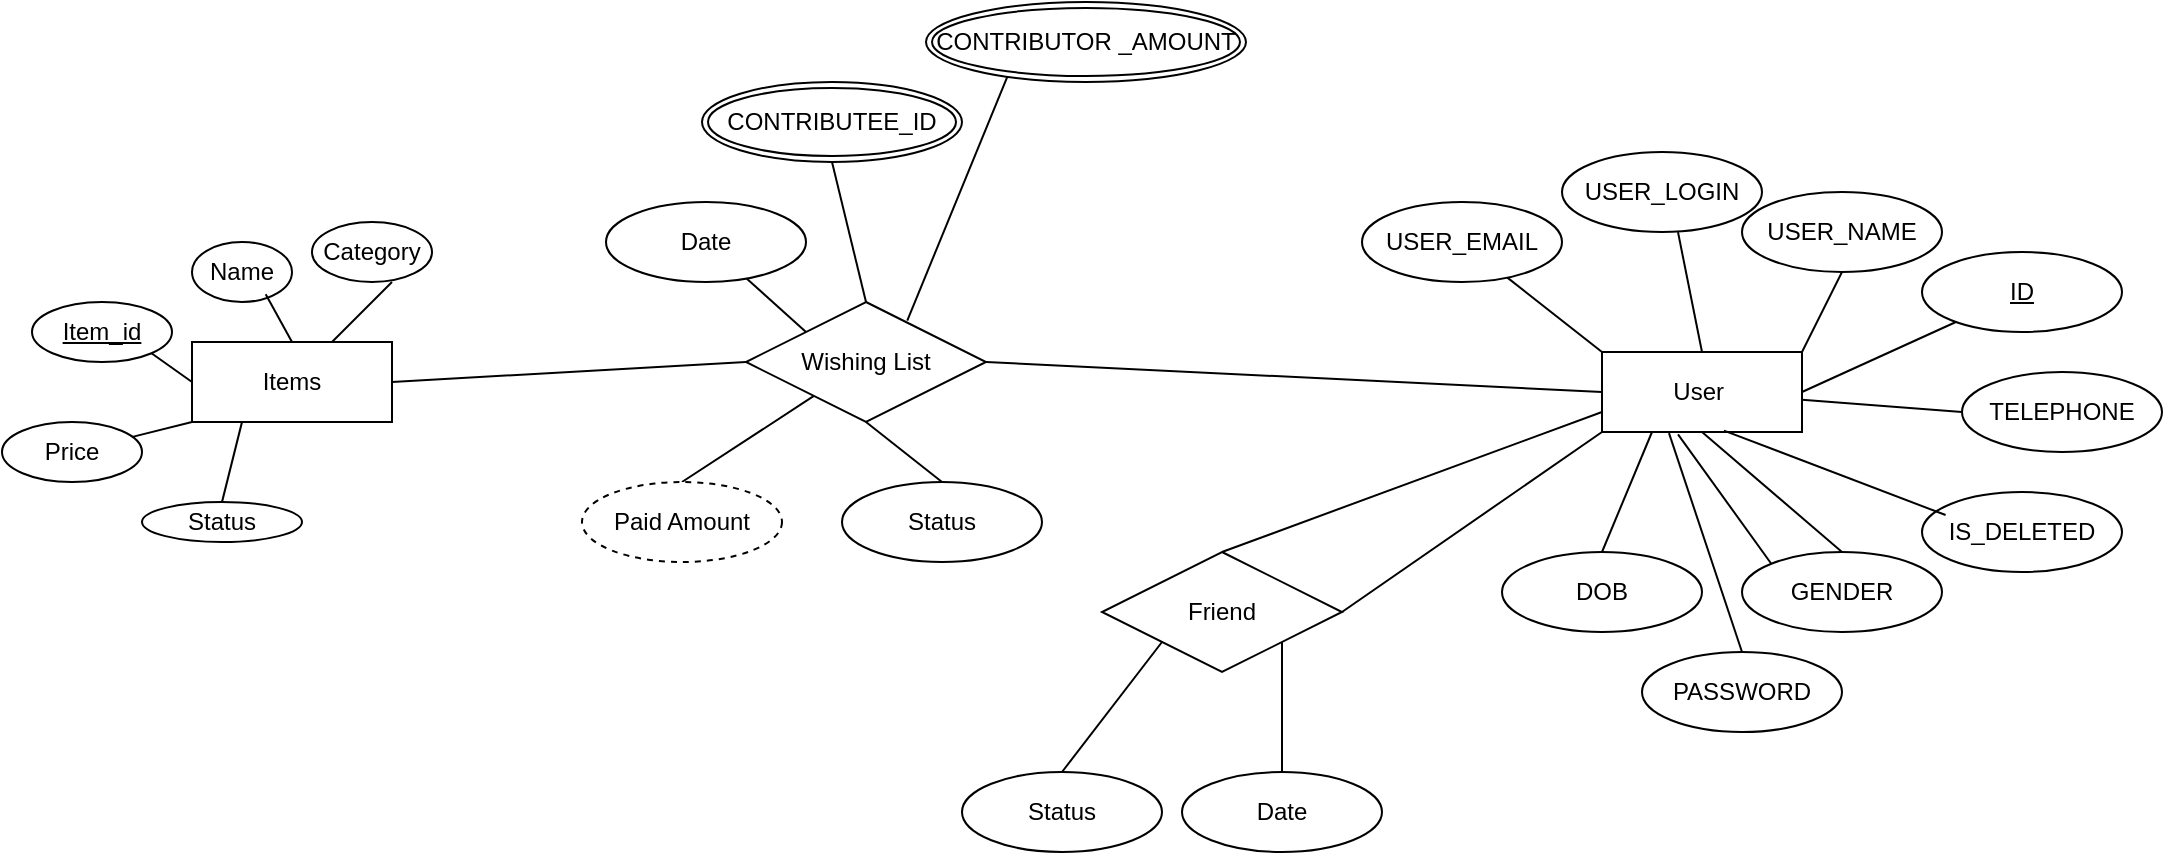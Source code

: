 <mxfile version="24.8.1">
  <diagram name="Page-1" id="WQnhvw6LS15hU7V8iBuS">
    <mxGraphModel dx="1843" dy="746" grid="1" gridSize="10" guides="1" tooltips="1" connect="1" arrows="1" fold="1" page="1" pageScale="1" pageWidth="850" pageHeight="1100" math="0" shadow="0">
      <root>
        <mxCell id="0" />
        <mxCell id="1" parent="0" />
        <mxCell id="HN1IAaa8pDN_wy_SzsMl-5" value="User&amp;nbsp;" style="whiteSpace=wrap;html=1;align=center;" vertex="1" parent="1">
          <mxGeometry x="1170" y="513" width="100" height="40" as="geometry" />
        </mxCell>
        <mxCell id="HN1IAaa8pDN_wy_SzsMl-7" value="Items" style="whiteSpace=wrap;html=1;align=center;" vertex="1" parent="1">
          <mxGeometry x="465" y="508" width="100" height="40" as="geometry" />
        </mxCell>
        <mxCell id="5CA7E_zaCp3JzvPiPu1T-2" value="&lt;u&gt;ID&lt;/u&gt;" style="ellipse;whiteSpace=wrap;html=1;align=center;" vertex="1" parent="1">
          <mxGeometry x="1330" y="463" width="100" height="40" as="geometry" />
        </mxCell>
        <mxCell id="HN1IAaa8pDN_wy_SzsMl-8" value="Name" style="ellipse;whiteSpace=wrap;html=1;align=center;" vertex="1" parent="1">
          <mxGeometry x="465" y="458" width="50" height="30" as="geometry" />
        </mxCell>
        <mxCell id="5CA7E_zaCp3JzvPiPu1T-3" value="Category" style="ellipse;whiteSpace=wrap;html=1;align=center;" vertex="1" parent="1">
          <mxGeometry x="525" y="448" width="60" height="30" as="geometry" />
        </mxCell>
        <mxCell id="HN1IAaa8pDN_wy_SzsMl-9" value="Item_id" style="ellipse;whiteSpace=wrap;html=1;align=center;fontStyle=4;" vertex="1" parent="1">
          <mxGeometry x="385" y="488" width="70" height="30" as="geometry" />
        </mxCell>
        <mxCell id="HN1IAaa8pDN_wy_SzsMl-10" value="Wishing List" style="shape=rhombus;perimeter=rhombusPerimeter;whiteSpace=wrap;html=1;align=center;" vertex="1" parent="1">
          <mxGeometry x="742" y="488" width="120" height="60" as="geometry" />
        </mxCell>
        <mxCell id="5CA7E_zaCp3JzvPiPu1T-4" value="USER_NAME" style="ellipse;whiteSpace=wrap;html=1;align=center;" vertex="1" parent="1">
          <mxGeometry x="1240" y="433" width="100" height="40" as="geometry" />
        </mxCell>
        <mxCell id="5CA7E_zaCp3JzvPiPu1T-5" value="USER_LOGIN" style="ellipse;whiteSpace=wrap;html=1;align=center;" vertex="1" parent="1">
          <mxGeometry x="1150" y="413" width="100" height="40" as="geometry" />
        </mxCell>
        <mxCell id="fvRpB46bM4rtNkM9O3gG-16" value="USER_EMAIL" style="ellipse;whiteSpace=wrap;html=1;align=center;" vertex="1" parent="1">
          <mxGeometry x="1050" y="438" width="100" height="40" as="geometry" />
        </mxCell>
        <mxCell id="oJgULsElm48sNbNnmMFv-10" value="GENDER" style="ellipse;whiteSpace=wrap;html=1;align=center;" vertex="1" parent="1">
          <mxGeometry x="1240" y="613" width="100" height="40" as="geometry" />
        </mxCell>
        <mxCell id="oJgULsElm48sNbNnmMFv-11" value="DOB" style="ellipse;whiteSpace=wrap;html=1;align=center;" vertex="1" parent="1">
          <mxGeometry x="1120" y="613" width="100" height="40" as="geometry" />
        </mxCell>
        <mxCell id="oJgULsElm48sNbNnmMFv-12" value="PASSWORD" style="ellipse;whiteSpace=wrap;html=1;align=center;" vertex="1" parent="1">
          <mxGeometry x="1190" y="663" width="100" height="40" as="geometry" />
        </mxCell>
        <mxCell id="fvRpB46bM4rtNkM9O3gG-17" value="Price" style="ellipse;whiteSpace=wrap;html=1;align=center;" vertex="1" parent="1">
          <mxGeometry x="370" y="548" width="70" height="30" as="geometry" />
        </mxCell>
        <mxCell id="oJgULsElm48sNbNnmMFv-13" value="TELEPHONE" style="ellipse;whiteSpace=wrap;html=1;align=center;" vertex="1" parent="1">
          <mxGeometry x="1350" y="523" width="100" height="40" as="geometry" />
        </mxCell>
        <mxCell id="fvRpB46bM4rtNkM9O3gG-18" value="Status" style="ellipse;whiteSpace=wrap;html=1;align=center;" vertex="1" parent="1">
          <mxGeometry x="440" y="588" width="80" height="20" as="geometry" />
        </mxCell>
        <mxCell id="oJgULsElm48sNbNnmMFv-14" value="IS_DELETED" style="ellipse;whiteSpace=wrap;html=1;align=center;" vertex="1" parent="1">
          <mxGeometry x="1330" y="583" width="100" height="40" as="geometry" />
        </mxCell>
        <mxCell id="HN1IAaa8pDN_wy_SzsMl-11" value="" style="endArrow=none;html=1;rounded=0;exitX=1;exitY=0;exitDx=0;exitDy=0;entryX=0.5;entryY=1;entryDx=0;entryDy=0;" edge="1" parent="1" source="HN1IAaa8pDN_wy_SzsMl-5" target="5CA7E_zaCp3JzvPiPu1T-4">
          <mxGeometry relative="1" as="geometry">
            <mxPoint x="1170" y="373" as="sourcePoint" />
            <mxPoint x="1330" y="373" as="targetPoint" />
          </mxGeometry>
        </mxCell>
        <mxCell id="oJgULsElm48sNbNnmMFv-18" value="" style="endArrow=none;html=1;rounded=0;entryX=0;entryY=0.5;entryDx=0;entryDy=0;" edge="1" parent="1" source="HN1IAaa8pDN_wy_SzsMl-5" target="oJgULsElm48sNbNnmMFv-13">
          <mxGeometry relative="1" as="geometry">
            <mxPoint x="1260" y="553" as="sourcePoint" />
            <mxPoint x="1290" y="483" as="targetPoint" />
          </mxGeometry>
        </mxCell>
        <mxCell id="oJgULsElm48sNbNnmMFv-19" value="" style="endArrow=none;html=1;rounded=0;exitX=0.61;exitY=0.982;exitDx=0;exitDy=0;entryX=0.118;entryY=0.288;entryDx=0;entryDy=0;entryPerimeter=0;exitPerimeter=0;" edge="1" parent="1" source="HN1IAaa8pDN_wy_SzsMl-5" target="oJgULsElm48sNbNnmMFv-14">
          <mxGeometry relative="1" as="geometry">
            <mxPoint x="1290" y="533" as="sourcePoint" />
            <mxPoint x="1300" y="493" as="targetPoint" />
          </mxGeometry>
        </mxCell>
        <mxCell id="oJgULsElm48sNbNnmMFv-20" value="" style="endArrow=none;html=1;rounded=0;exitX=1;exitY=0.5;exitDx=0;exitDy=0;" edge="1" parent="1" source="HN1IAaa8pDN_wy_SzsMl-5" target="5CA7E_zaCp3JzvPiPu1T-2">
          <mxGeometry relative="1" as="geometry">
            <mxPoint x="1300" y="543" as="sourcePoint" />
            <mxPoint x="1310" y="503" as="targetPoint" />
          </mxGeometry>
        </mxCell>
        <mxCell id="HN1IAaa8pDN_wy_SzsMl-12" value="Date" style="ellipse;whiteSpace=wrap;html=1;align=center;" vertex="1" parent="1">
          <mxGeometry x="672" y="438" width="100" height="40" as="geometry" />
        </mxCell>
        <mxCell id="HN1IAaa8pDN_wy_SzsMl-13" value="Status" style="ellipse;whiteSpace=wrap;html=1;align=center;" vertex="1" parent="1">
          <mxGeometry x="790" y="578" width="100" height="40" as="geometry" />
        </mxCell>
        <mxCell id="oJgULsElm48sNbNnmMFv-21" value="" style="endArrow=none;html=1;rounded=0;exitX=0.5;exitY=0;exitDx=0;exitDy=0;entryX=0.5;entryY=1;entryDx=0;entryDy=0;" edge="1" parent="1" source="oJgULsElm48sNbNnmMFv-10" target="HN1IAaa8pDN_wy_SzsMl-5">
          <mxGeometry relative="1" as="geometry">
            <mxPoint x="1310" y="553" as="sourcePoint" />
            <mxPoint x="1320" y="513" as="targetPoint" />
          </mxGeometry>
        </mxCell>
        <mxCell id="oJgULsElm48sNbNnmMFv-22" value="" style="endArrow=none;html=1;rounded=0;exitX=0.5;exitY=0;exitDx=0;exitDy=0;entryX=0.58;entryY=1.002;entryDx=0;entryDy=0;entryPerimeter=0;" edge="1" parent="1" source="HN1IAaa8pDN_wy_SzsMl-5" target="5CA7E_zaCp3JzvPiPu1T-5">
          <mxGeometry relative="1" as="geometry">
            <mxPoint x="1320" y="563" as="sourcePoint" />
            <mxPoint x="1330" y="523" as="targetPoint" />
          </mxGeometry>
        </mxCell>
        <mxCell id="oJgULsElm48sNbNnmMFv-23" value="" style="endArrow=none;html=1;rounded=0;exitX=0;exitY=0;exitDx=0;exitDy=0;" edge="1" parent="1" source="HN1IAaa8pDN_wy_SzsMl-5" target="fvRpB46bM4rtNkM9O3gG-16">
          <mxGeometry relative="1" as="geometry">
            <mxPoint x="1330" y="573" as="sourcePoint" />
            <mxPoint x="1080" y="423" as="targetPoint" />
          </mxGeometry>
        </mxCell>
        <mxCell id="oJgULsElm48sNbNnmMFv-24" value="" style="endArrow=none;html=1;rounded=0;exitX=0.5;exitY=0;exitDx=0;exitDy=0;entryX=0.25;entryY=1;entryDx=0;entryDy=0;" edge="1" parent="1" source="oJgULsElm48sNbNnmMFv-11" target="HN1IAaa8pDN_wy_SzsMl-5">
          <mxGeometry relative="1" as="geometry">
            <mxPoint x="1340" y="583" as="sourcePoint" />
            <mxPoint x="1350" y="543" as="targetPoint" />
          </mxGeometry>
        </mxCell>
        <mxCell id="oJgULsElm48sNbNnmMFv-25" value="" style="endArrow=none;html=1;rounded=0;exitX=0;exitY=0;exitDx=0;exitDy=0;entryX=0.38;entryY=1.03;entryDx=0;entryDy=0;entryPerimeter=0;" edge="1" parent="1" source="oJgULsElm48sNbNnmMFv-10" target="HN1IAaa8pDN_wy_SzsMl-5">
          <mxGeometry relative="1" as="geometry">
            <mxPoint x="1350" y="593" as="sourcePoint" />
            <mxPoint x="1210" y="563" as="targetPoint" />
          </mxGeometry>
        </mxCell>
        <mxCell id="oJgULsElm48sNbNnmMFv-26" value="" style="endArrow=none;html=1;rounded=0;exitX=0.5;exitY=0;exitDx=0;exitDy=0;entryX=0.335;entryY=1.014;entryDx=0;entryDy=0;entryPerimeter=0;" edge="1" parent="1" source="oJgULsElm48sNbNnmMFv-12" target="HN1IAaa8pDN_wy_SzsMl-5">
          <mxGeometry relative="1" as="geometry">
            <mxPoint x="1360" y="603" as="sourcePoint" />
            <mxPoint x="1370" y="563" as="targetPoint" />
          </mxGeometry>
        </mxCell>
        <mxCell id="fvRpB46bM4rtNkM9O3gG-20" value="" style="endArrow=none;html=1;rounded=0;entryX=0;entryY=1;entryDx=0;entryDy=0;" edge="1" parent="1" source="fvRpB46bM4rtNkM9O3gG-17" target="HN1IAaa8pDN_wy_SzsMl-7">
          <mxGeometry relative="1" as="geometry">
            <mxPoint x="735" y="358" as="sourcePoint" />
            <mxPoint x="695" y="298" as="targetPoint" />
          </mxGeometry>
        </mxCell>
        <mxCell id="oJgULsElm48sNbNnmMFv-31" value="" style="endArrow=none;html=1;rounded=0;entryX=0.5;entryY=1;entryDx=0;entryDy=0;" edge="1" parent="1">
          <mxGeometry relative="1" as="geometry">
            <mxPoint x="535" y="508" as="sourcePoint" />
            <mxPoint x="565" y="478" as="targetPoint" />
          </mxGeometry>
        </mxCell>
        <mxCell id="oJgULsElm48sNbNnmMFv-32" value="" style="endArrow=none;html=1;rounded=0;exitX=0;exitY=0;exitDx=0;exitDy=0;" edge="1" parent="1" source="HN1IAaa8pDN_wy_SzsMl-10" target="HN1IAaa8pDN_wy_SzsMl-12">
          <mxGeometry relative="1" as="geometry">
            <mxPoint x="602" y="548" as="sourcePoint" />
            <mxPoint x="576" y="503" as="targetPoint" />
          </mxGeometry>
        </mxCell>
        <mxCell id="oJgULsElm48sNbNnmMFv-35" value="" style="endArrow=none;html=1;rounded=0;entryX=0.5;entryY=1;entryDx=0;entryDy=0;exitX=0.5;exitY=0;exitDx=0;exitDy=0;" edge="1" parent="1" source="HN1IAaa8pDN_wy_SzsMl-13" target="HN1IAaa8pDN_wy_SzsMl-10">
          <mxGeometry relative="1" as="geometry">
            <mxPoint x="484" y="609" as="sourcePoint" />
            <mxPoint x="510" y="568" as="targetPoint" />
          </mxGeometry>
        </mxCell>
        <mxCell id="fvRpB46bM4rtNkM9O3gG-23" value="" style="endArrow=none;html=1;rounded=0;entryX=0;entryY=0.75;entryDx=0;entryDy=0;exitX=0.5;exitY=0;exitDx=0;exitDy=0;" edge="1" parent="1" source="HN1IAaa8pDN_wy_SzsMl-17" target="HN1IAaa8pDN_wy_SzsMl-5">
          <mxGeometry relative="1" as="geometry">
            <mxPoint x="909.999" y="521.655" as="sourcePoint" />
            <mxPoint x="946.42" y="512.998" as="targetPoint" />
          </mxGeometry>
        </mxCell>
        <mxCell id="oJgULsElm48sNbNnmMFv-36" value="" style="endArrow=none;html=1;rounded=0;exitX=0.5;exitY=0;exitDx=0;exitDy=0;" edge="1" parent="1" source="HN1IAaa8pDN_wy_SzsMl-33" target="HN1IAaa8pDN_wy_SzsMl-10">
          <mxGeometry relative="1" as="geometry">
            <mxPoint x="747.201" y="578.796" as="sourcePoint" />
            <mxPoint x="520" y="578" as="targetPoint" />
          </mxGeometry>
        </mxCell>
        <mxCell id="oJgULsElm48sNbNnmMFv-37" value="" style="endArrow=none;html=1;rounded=0;entryX=0;entryY=0.5;entryDx=0;entryDy=0;exitX=1;exitY=0.5;exitDx=0;exitDy=0;" edge="1" parent="1" source="HN1IAaa8pDN_wy_SzsMl-7" target="HN1IAaa8pDN_wy_SzsMl-10">
          <mxGeometry relative="1" as="geometry">
            <mxPoint x="444" y="629" as="sourcePoint" />
            <mxPoint x="470" y="588" as="targetPoint" />
          </mxGeometry>
        </mxCell>
        <mxCell id="oJgULsElm48sNbNnmMFv-30" value="" style="endArrow=none;html=1;rounded=0;exitX=0.5;exitY=0;exitDx=0;exitDy=0;entryX=0.737;entryY=0.872;entryDx=0;entryDy=0;entryPerimeter=0;" edge="1" parent="1" source="HN1IAaa8pDN_wy_SzsMl-7" target="HN1IAaa8pDN_wy_SzsMl-8">
          <mxGeometry relative="1" as="geometry">
            <mxPoint x="1185" y="598" as="sourcePoint" />
            <mxPoint x="1195" y="558" as="targetPoint" />
          </mxGeometry>
        </mxCell>
        <mxCell id="HN1IAaa8pDN_wy_SzsMl-17" value="Friend" style="shape=rhombus;perimeter=rhombusPerimeter;whiteSpace=wrap;html=1;align=center;" vertex="1" parent="1">
          <mxGeometry x="920" y="613" width="120" height="60" as="geometry" />
        </mxCell>
        <mxCell id="HN1IAaa8pDN_wy_SzsMl-18" value="" style="endArrow=none;html=1;rounded=0;exitX=1;exitY=0.5;exitDx=0;exitDy=0;entryX=0;entryY=1;entryDx=0;entryDy=0;" edge="1" parent="1" source="HN1IAaa8pDN_wy_SzsMl-17" target="HN1IAaa8pDN_wy_SzsMl-5">
          <mxGeometry relative="1" as="geometry">
            <mxPoint x="880" y="543" as="sourcePoint" />
            <mxPoint x="1040" y="513" as="targetPoint" />
          </mxGeometry>
        </mxCell>
        <mxCell id="oJgULsElm48sNbNnmMFv-28" value="" style="endArrow=none;html=1;rounded=0;exitX=0;exitY=0.5;exitDx=0;exitDy=0;entryX=1;entryY=0.5;entryDx=0;entryDy=0;" edge="1" parent="1" source="HN1IAaa8pDN_wy_SzsMl-5" target="HN1IAaa8pDN_wy_SzsMl-10">
          <mxGeometry relative="1" as="geometry">
            <mxPoint x="950" y="523" as="sourcePoint" />
            <mxPoint x="960" y="483" as="targetPoint" />
          </mxGeometry>
        </mxCell>
        <mxCell id="HN1IAaa8pDN_wy_SzsMl-19" value="Date" style="ellipse;whiteSpace=wrap;html=1;align=center;" vertex="1" parent="1">
          <mxGeometry x="960" y="723" width="100" height="40" as="geometry" />
        </mxCell>
        <mxCell id="HN1IAaa8pDN_wy_SzsMl-23" value="" style="endArrow=none;html=1;rounded=0;entryX=1;entryY=1;entryDx=0;entryDy=0;exitX=0.5;exitY=0;exitDx=0;exitDy=0;" edge="1" parent="1" source="HN1IAaa8pDN_wy_SzsMl-19" target="HN1IAaa8pDN_wy_SzsMl-17">
          <mxGeometry relative="1" as="geometry">
            <mxPoint x="840" y="698" as="sourcePoint" />
            <mxPoint x="840" y="648" as="targetPoint" />
          </mxGeometry>
        </mxCell>
        <mxCell id="HN1IAaa8pDN_wy_SzsMl-24" value="Status" style="ellipse;whiteSpace=wrap;html=1;align=center;" vertex="1" parent="1">
          <mxGeometry x="850" y="723" width="100" height="40" as="geometry" />
        </mxCell>
        <mxCell id="HN1IAaa8pDN_wy_SzsMl-25" value="" style="endArrow=none;html=1;rounded=0;entryX=0;entryY=1;entryDx=0;entryDy=0;exitX=0.5;exitY=0;exitDx=0;exitDy=0;" edge="1" parent="1" source="HN1IAaa8pDN_wy_SzsMl-24" target="HN1IAaa8pDN_wy_SzsMl-17">
          <mxGeometry relative="1" as="geometry">
            <mxPoint x="840" y="688" as="sourcePoint" />
            <mxPoint x="910" y="678" as="targetPoint" />
          </mxGeometry>
        </mxCell>
        <mxCell id="HN1IAaa8pDN_wy_SzsMl-26" value="" style="endArrow=none;html=1;rounded=0;exitX=1;exitY=1;exitDx=0;exitDy=0;entryX=0;entryY=0.5;entryDx=0;entryDy=0;" edge="1" parent="1" source="HN1IAaa8pDN_wy_SzsMl-9" target="HN1IAaa8pDN_wy_SzsMl-7">
          <mxGeometry relative="1" as="geometry">
            <mxPoint x="752" y="578" as="sourcePoint" />
            <mxPoint x="912" y="578" as="targetPoint" />
          </mxGeometry>
        </mxCell>
        <mxCell id="HN1IAaa8pDN_wy_SzsMl-28" value="" style="endArrow=none;html=1;rounded=0;exitX=0.25;exitY=1;exitDx=0;exitDy=0;entryX=0.5;entryY=0;entryDx=0;entryDy=0;" edge="1" parent="1" source="HN1IAaa8pDN_wy_SzsMl-7" target="fvRpB46bM4rtNkM9O3gG-18">
          <mxGeometry relative="1" as="geometry">
            <mxPoint x="752" y="578" as="sourcePoint" />
            <mxPoint x="912" y="578" as="targetPoint" />
          </mxGeometry>
        </mxCell>
        <mxCell id="HN1IAaa8pDN_wy_SzsMl-31" value="CONTRIBUTEE_ID" style="ellipse;shape=doubleEllipse;margin=3;whiteSpace=wrap;html=1;align=center;" vertex="1" parent="1">
          <mxGeometry x="720" y="378" width="130" height="40" as="geometry" />
        </mxCell>
        <mxCell id="HN1IAaa8pDN_wy_SzsMl-32" value="" style="endArrow=none;html=1;rounded=0;exitX=0.5;exitY=1;exitDx=0;exitDy=0;entryX=0.5;entryY=0;entryDx=0;entryDy=0;" edge="1" parent="1" source="HN1IAaa8pDN_wy_SzsMl-31" target="HN1IAaa8pDN_wy_SzsMl-10">
          <mxGeometry relative="1" as="geometry">
            <mxPoint x="700" y="683" as="sourcePoint" />
            <mxPoint x="860" y="683" as="targetPoint" />
          </mxGeometry>
        </mxCell>
        <mxCell id="HN1IAaa8pDN_wy_SzsMl-33" value="Paid Amount" style="ellipse;whiteSpace=wrap;html=1;align=center;dashed=1;" vertex="1" parent="1">
          <mxGeometry x="660" y="578" width="100" height="40" as="geometry" />
        </mxCell>
        <mxCell id="oJgULsElm48sNbNnmMFv-43" value="" style="endArrow=none;html=1;rounded=0;exitX=0.254;exitY=0.935;exitDx=0;exitDy=0;entryX=0.672;entryY=0.155;entryDx=0;entryDy=0;entryPerimeter=0;exitPerimeter=0;" edge="1" parent="1" source="oJgULsElm48sNbNnmMFv-44" target="HN1IAaa8pDN_wy_SzsMl-10">
          <mxGeometry relative="1" as="geometry">
            <mxPoint x="904.814" y="472.21" as="sourcePoint" />
            <mxPoint x="812" y="498" as="targetPoint" />
          </mxGeometry>
        </mxCell>
        <mxCell id="oJgULsElm48sNbNnmMFv-44" value="CONTRIBUTOR _AMOUNT" style="ellipse;shape=doubleEllipse;margin=3;whiteSpace=wrap;html=1;align=center;" vertex="1" parent="1">
          <mxGeometry x="832" y="338" width="160" height="40" as="geometry" />
        </mxCell>
      </root>
    </mxGraphModel>
  </diagram>
</mxfile>
